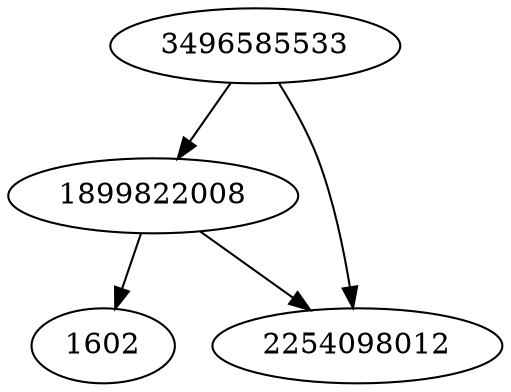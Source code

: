 strict digraph  {
1899822008;
1602;
2254098012;
3496585533;
1899822008 -> 2254098012;
1899822008 -> 1602;
3496585533 -> 2254098012;
3496585533 -> 1899822008;
}
